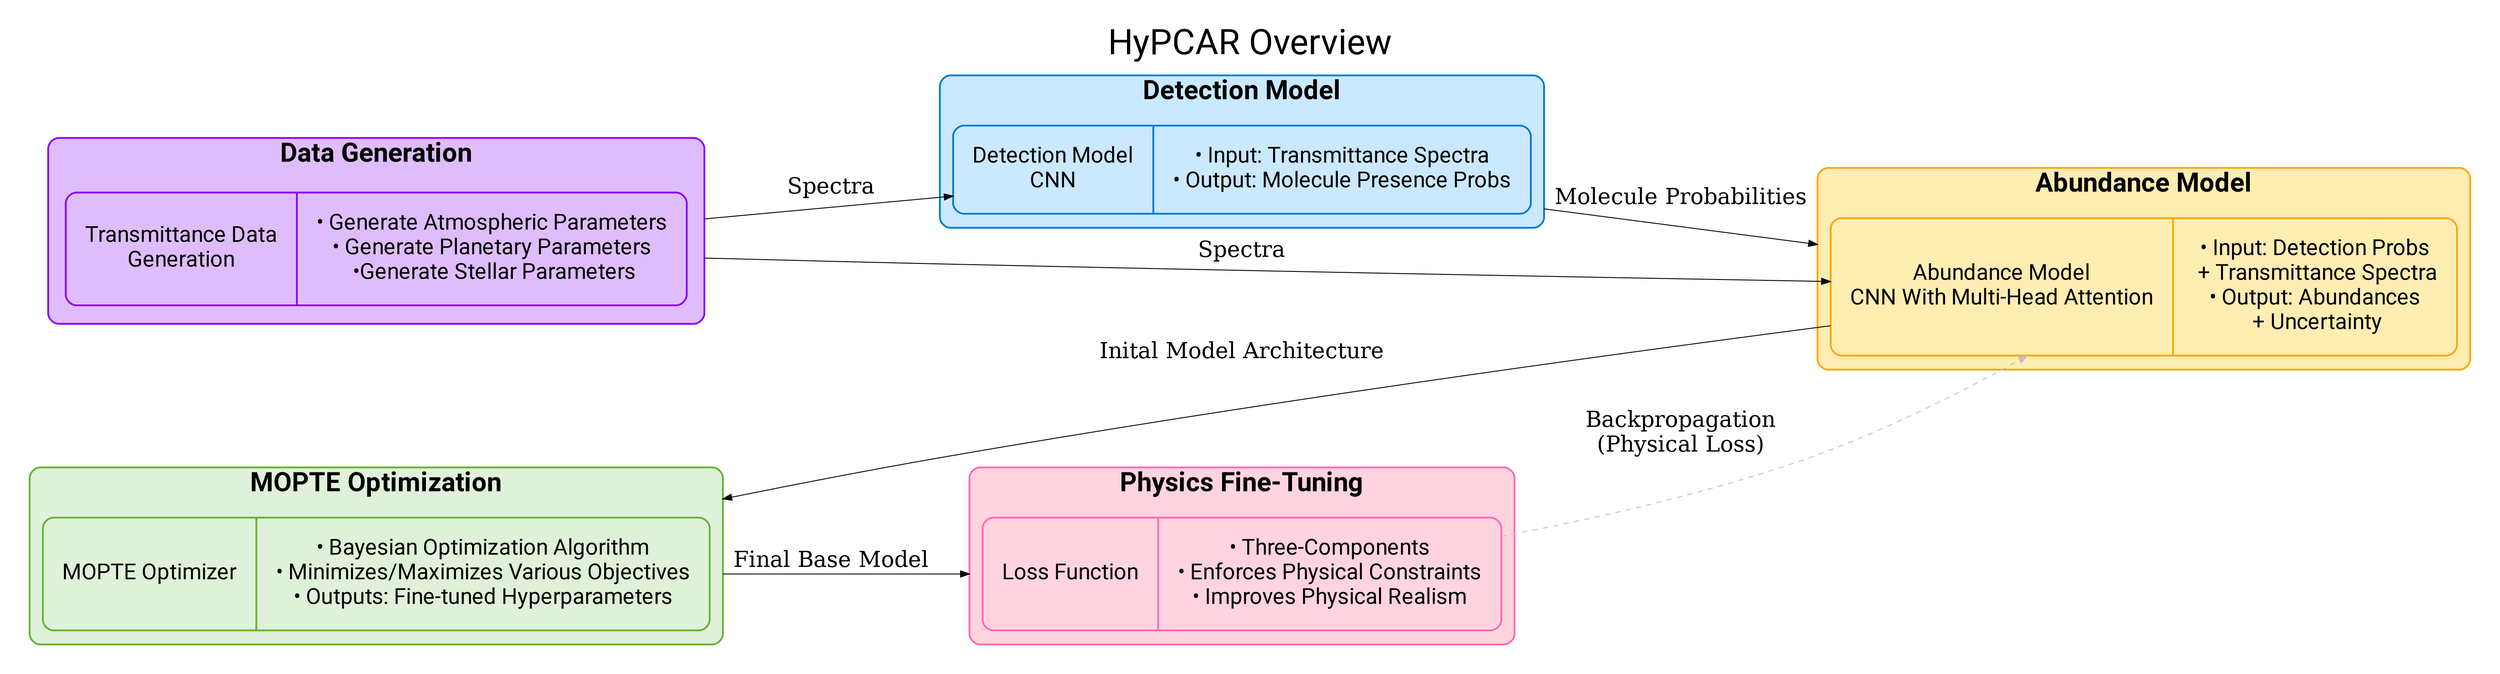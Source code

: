 digraph projectOverview {
    graph[
        rankdir=LR,
        label="HyPCAR Overview",
        labelloc=t,
        fontsize=40,
        margin=0.3,
        nodesep=0.75,
        ranksep=0.75,
        splines=true,
        compound=true,
        fontname="roboto"
    ];

    node[
        shape=box,
        style="rounded,filled",
        fontname="roboto",
        fontsize=16,
        penwidth=2,
        margin=0.3
    ];


    subgraph cluster_dataGeneration {
        label=<<B>Data Generation</B>>;
        fontsize=30;
        style="rounded,filled";
        fillcolor="#dfbdfc";
        color="#8800ff";
        margin=20;
        penwidth=2;

        DG4[
           
            shape=record,
            label="{Transmittance Data\nGeneration|• Generate Atmospheric Parameters\n• Generate Planetary Parameters\n •Generate Stellar Parameters}",
            fontsize=25,
            fillcolor="#dfbdfc",
            color="#8800ff",
            penwidth=2
           
           
        ];


    }

    subgraph cluster_detection{
        label=<<B>Detection Model</B>>
        fontsize=30;
        penwidth=2;
        style="rounded,filled";
        fillcolor="#CAE8FF";
        color="#007ACC";
        margin=15;
        DM1[
            shape=record,
            label="{Detection Model\nCNN|• Input: Transmittance Spectra\n• Output: Molecule Presence Probs}",
            fontsize=25,
            fillcolor="#CAE8FF",
            color="#007ACC",
            penwidth=2
        ];
    }


    subgraph cluster_abundance{
        label=<<B>Abundance Model</B>>
        fontsize=30;
        penwidth=2;
        style="rounded,filled";
        fillcolor="#FFEDB2";
        color="#FFA500";
        margin=15;
        AM1[
            shape=record,
            label="{Abundance Model\nCNN With Multi-Head Attention|• Input: Detection Probs\n   + Transmittance Spectra\n• Output: Abundances\n   + Uncertainty}",
            fontsize=25,
            fillcolor="#FFEDB2",
            color="#FFA500",
            penwidth=2
        ];    
    }


   

    subgraph cluster_mopte {
        label=<<B>MOPTE Optimization</B>>;
        fontsize=30;
        penwidth=2;
        style="rounded,filled";
        fillcolor="#DFF1D8";
        color="#66B032";
        margin=15;

        MO1[
            shape=record,
            label="{MOPTE Optimizer|• Bayesian Optimization Algorithm\n• Minimizes/Maximizes Various Objectives\n• Outputs: Fine-tuned Hyperparameters}",
            fontsize=25,
            fillcolor="#DFF1D8",
            color="#66B032",
            penwidth=2
        ];
    }


    subgraph cluster_physics {
        label=<<B>Physics Fine-Tuning</B>>;
        fontsize=30;
        penwidth=2;
        style="rounded,filled";
        fillcolor="#FFD3E0";
        color="#FF69B4";
        margin=15;

        PF1[
            shape=record,
            label="{Loss Function|• Three-Components\n• Enforces Physical Constraints\n• Improves Physical Realism}",
            fontsize=25,
            fillcolor="#FFD3E0",
            color="#FF69B4",
            penwidth=2
        ];
    }
   
   
    DG4->DM1 [ltail=cluster_dataGeneration,  label="Spectra", fontsize=25];
    DG4->AM1 [ltail=cluster_dataGeneration, label="Spectra", fontsize=25];
    
    
    DM1->AM1 [ltail=cluster_detection lhead=cluster_abundance label="Molecule Probabilities", fontsize=25];
    AM1->MO1 [lhead=cluster_mopte, label="Inital Model Architecture", fontsize=25 constraint=false, labeldistance=5];
    MO1->PF1 [ltail=cluster_mopte, lhead=cluster_physics, label="Final Base Model", fontsize=25];
    PF1->AM1 [style=dashed, color=gray, label="Backpropagation\n(Physical Loss)", fontsize=25];
    // { rank=same;DM1;AM1;ltail=cluster_detection;lhead=cluster_abundance }

}
